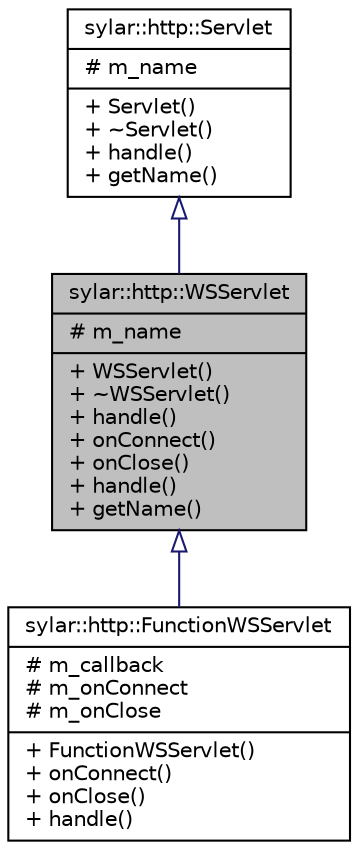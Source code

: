 digraph "sylar::http::WSServlet"
{
 // LATEX_PDF_SIZE
  edge [fontname="Helvetica",fontsize="10",labelfontname="Helvetica",labelfontsize="10"];
  node [fontname="Helvetica",fontsize="10",shape=record];
  Node1 [label="{sylar::http::WSServlet\n|# m_name\l|+ WSServlet()\l+ ~WSServlet()\l+ handle()\l+ onConnect()\l+ onClose()\l+ handle()\l+ getName()\l}",height=0.2,width=0.4,color="black", fillcolor="grey75", style="filled", fontcolor="black",tooltip=" "];
  Node2 -> Node1 [dir="back",color="midnightblue",fontsize="10",style="solid",arrowtail="onormal",fontname="Helvetica"];
  Node2 [label="{sylar::http::Servlet\n|# m_name\l|+ Servlet()\l+ ~Servlet()\l+ handle()\l+ getName()\l}",height=0.2,width=0.4,color="black", fillcolor="white", style="filled",URL="$classsylar_1_1http_1_1Servlet.html",tooltip="Servlet封装"];
  Node1 -> Node3 [dir="back",color="midnightblue",fontsize="10",style="solid",arrowtail="onormal",fontname="Helvetica"];
  Node3 [label="{sylar::http::FunctionWSServlet\n|# m_callback\l# m_onConnect\l# m_onClose\l|+ FunctionWSServlet()\l+ onConnect()\l+ onClose()\l+ handle()\l}",height=0.2,width=0.4,color="black", fillcolor="white", style="filled",URL="$classsylar_1_1http_1_1FunctionWSServlet.html",tooltip=" "];
}
